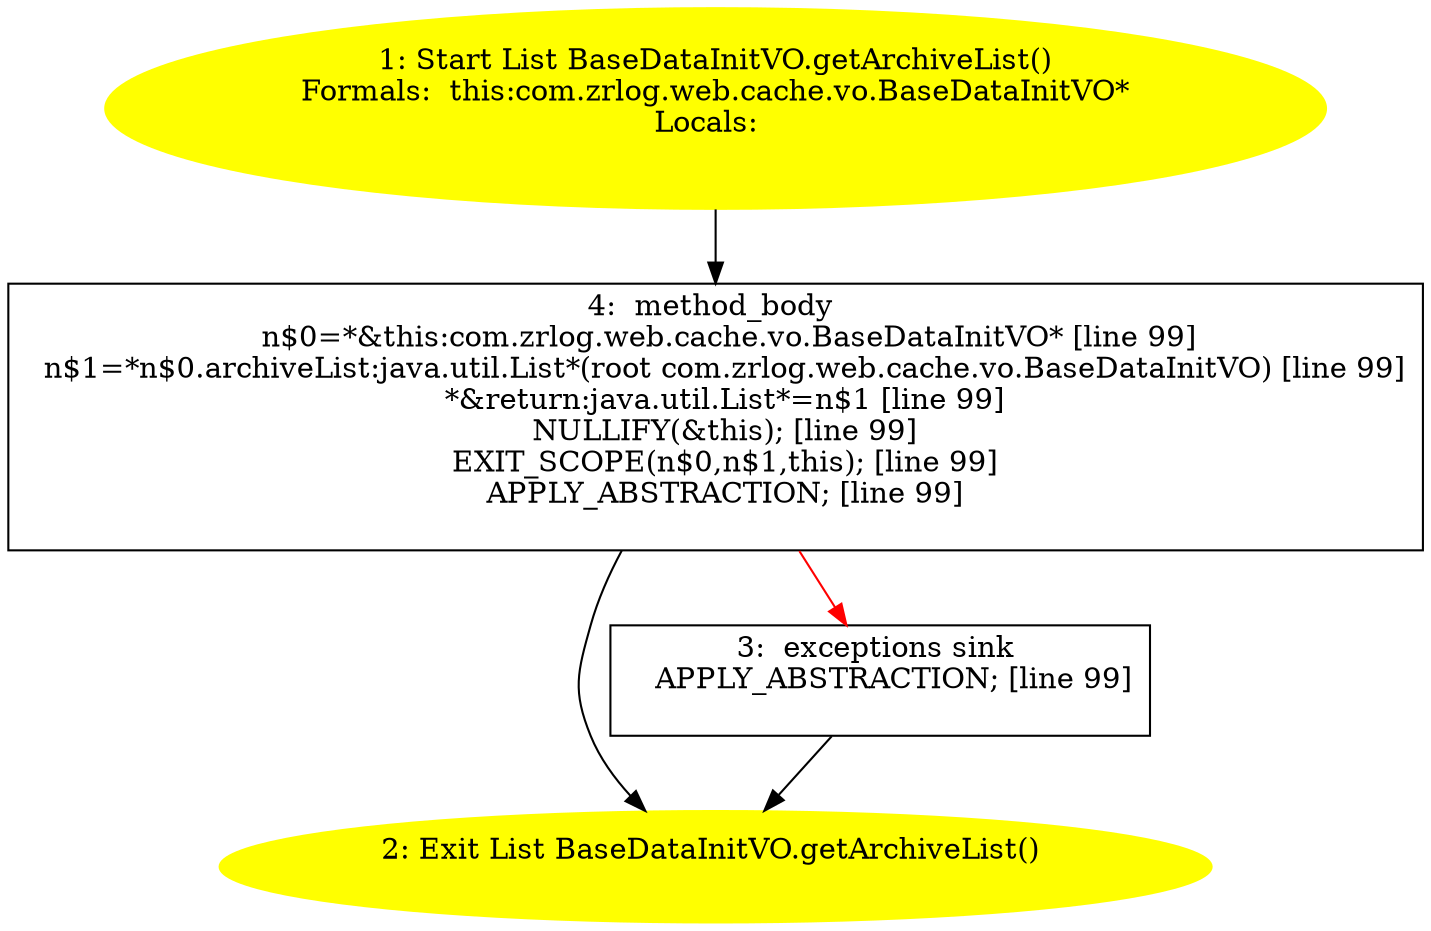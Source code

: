 /* @generated */
digraph cfg {
"com.zrlog.web.cache.vo.BaseDataInitVO.getArchiveList():java.util.List.e246c04612b36fe49dd96b6343ade50c_1" [label="1: Start List BaseDataInitVO.getArchiveList()\nFormals:  this:com.zrlog.web.cache.vo.BaseDataInitVO*\nLocals:  \n  " color=yellow style=filled]
	

	 "com.zrlog.web.cache.vo.BaseDataInitVO.getArchiveList():java.util.List.e246c04612b36fe49dd96b6343ade50c_1" -> "com.zrlog.web.cache.vo.BaseDataInitVO.getArchiveList():java.util.List.e246c04612b36fe49dd96b6343ade50c_4" ;
"com.zrlog.web.cache.vo.BaseDataInitVO.getArchiveList():java.util.List.e246c04612b36fe49dd96b6343ade50c_2" [label="2: Exit List BaseDataInitVO.getArchiveList() \n  " color=yellow style=filled]
	

"com.zrlog.web.cache.vo.BaseDataInitVO.getArchiveList():java.util.List.e246c04612b36fe49dd96b6343ade50c_3" [label="3:  exceptions sink \n   APPLY_ABSTRACTION; [line 99]\n " shape="box"]
	

	 "com.zrlog.web.cache.vo.BaseDataInitVO.getArchiveList():java.util.List.e246c04612b36fe49dd96b6343ade50c_3" -> "com.zrlog.web.cache.vo.BaseDataInitVO.getArchiveList():java.util.List.e246c04612b36fe49dd96b6343ade50c_2" ;
"com.zrlog.web.cache.vo.BaseDataInitVO.getArchiveList():java.util.List.e246c04612b36fe49dd96b6343ade50c_4" [label="4:  method_body \n   n$0=*&this:com.zrlog.web.cache.vo.BaseDataInitVO* [line 99]\n  n$1=*n$0.archiveList:java.util.List*(root com.zrlog.web.cache.vo.BaseDataInitVO) [line 99]\n  *&return:java.util.List*=n$1 [line 99]\n  NULLIFY(&this); [line 99]\n  EXIT_SCOPE(n$0,n$1,this); [line 99]\n  APPLY_ABSTRACTION; [line 99]\n " shape="box"]
	

	 "com.zrlog.web.cache.vo.BaseDataInitVO.getArchiveList():java.util.List.e246c04612b36fe49dd96b6343ade50c_4" -> "com.zrlog.web.cache.vo.BaseDataInitVO.getArchiveList():java.util.List.e246c04612b36fe49dd96b6343ade50c_2" ;
	 "com.zrlog.web.cache.vo.BaseDataInitVO.getArchiveList():java.util.List.e246c04612b36fe49dd96b6343ade50c_4" -> "com.zrlog.web.cache.vo.BaseDataInitVO.getArchiveList():java.util.List.e246c04612b36fe49dd96b6343ade50c_3" [color="red" ];
}
